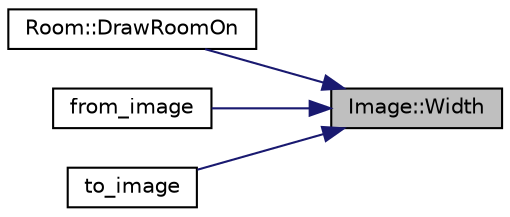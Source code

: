 digraph "Image::Width"
{
 // LATEX_PDF_SIZE
  edge [fontname="Helvetica",fontsize="10",labelfontname="Helvetica",labelfontsize="10"];
  node [fontname="Helvetica",fontsize="10",shape=record];
  rankdir="RL";
  Node1 [label="Image::Width",height=0.2,width=0.4,color="black", fillcolor="grey75", style="filled", fontcolor="black",tooltip=" "];
  Node1 -> Node2 [dir="back",color="midnightblue",fontsize="10",style="solid"];
  Node2 [label="Room::DrawRoomOn",height=0.2,width=0.4,color="black", fillcolor="white", style="filled",URL="$classRoom.html#a04ed4955a5049fff264ceee77e13316a",tooltip=" "];
  Node1 -> Node3 [dir="back",color="midnightblue",fontsize="10",style="solid"];
  Node3 [label="from_image",height=0.2,width=0.4,color="black", fillcolor="white", style="filled",URL="$matrix_8h.html#a2a376373d27fe64960a77e3d35d57845",tooltip=" "];
  Node1 -> Node4 [dir="back",color="midnightblue",fontsize="10",style="solid"];
  Node4 [label="to_image",height=0.2,width=0.4,color="black", fillcolor="white", style="filled",URL="$matrix_8h.html#ab442a2fe9ac0c97808003ce6c970576b",tooltip=" "];
}
